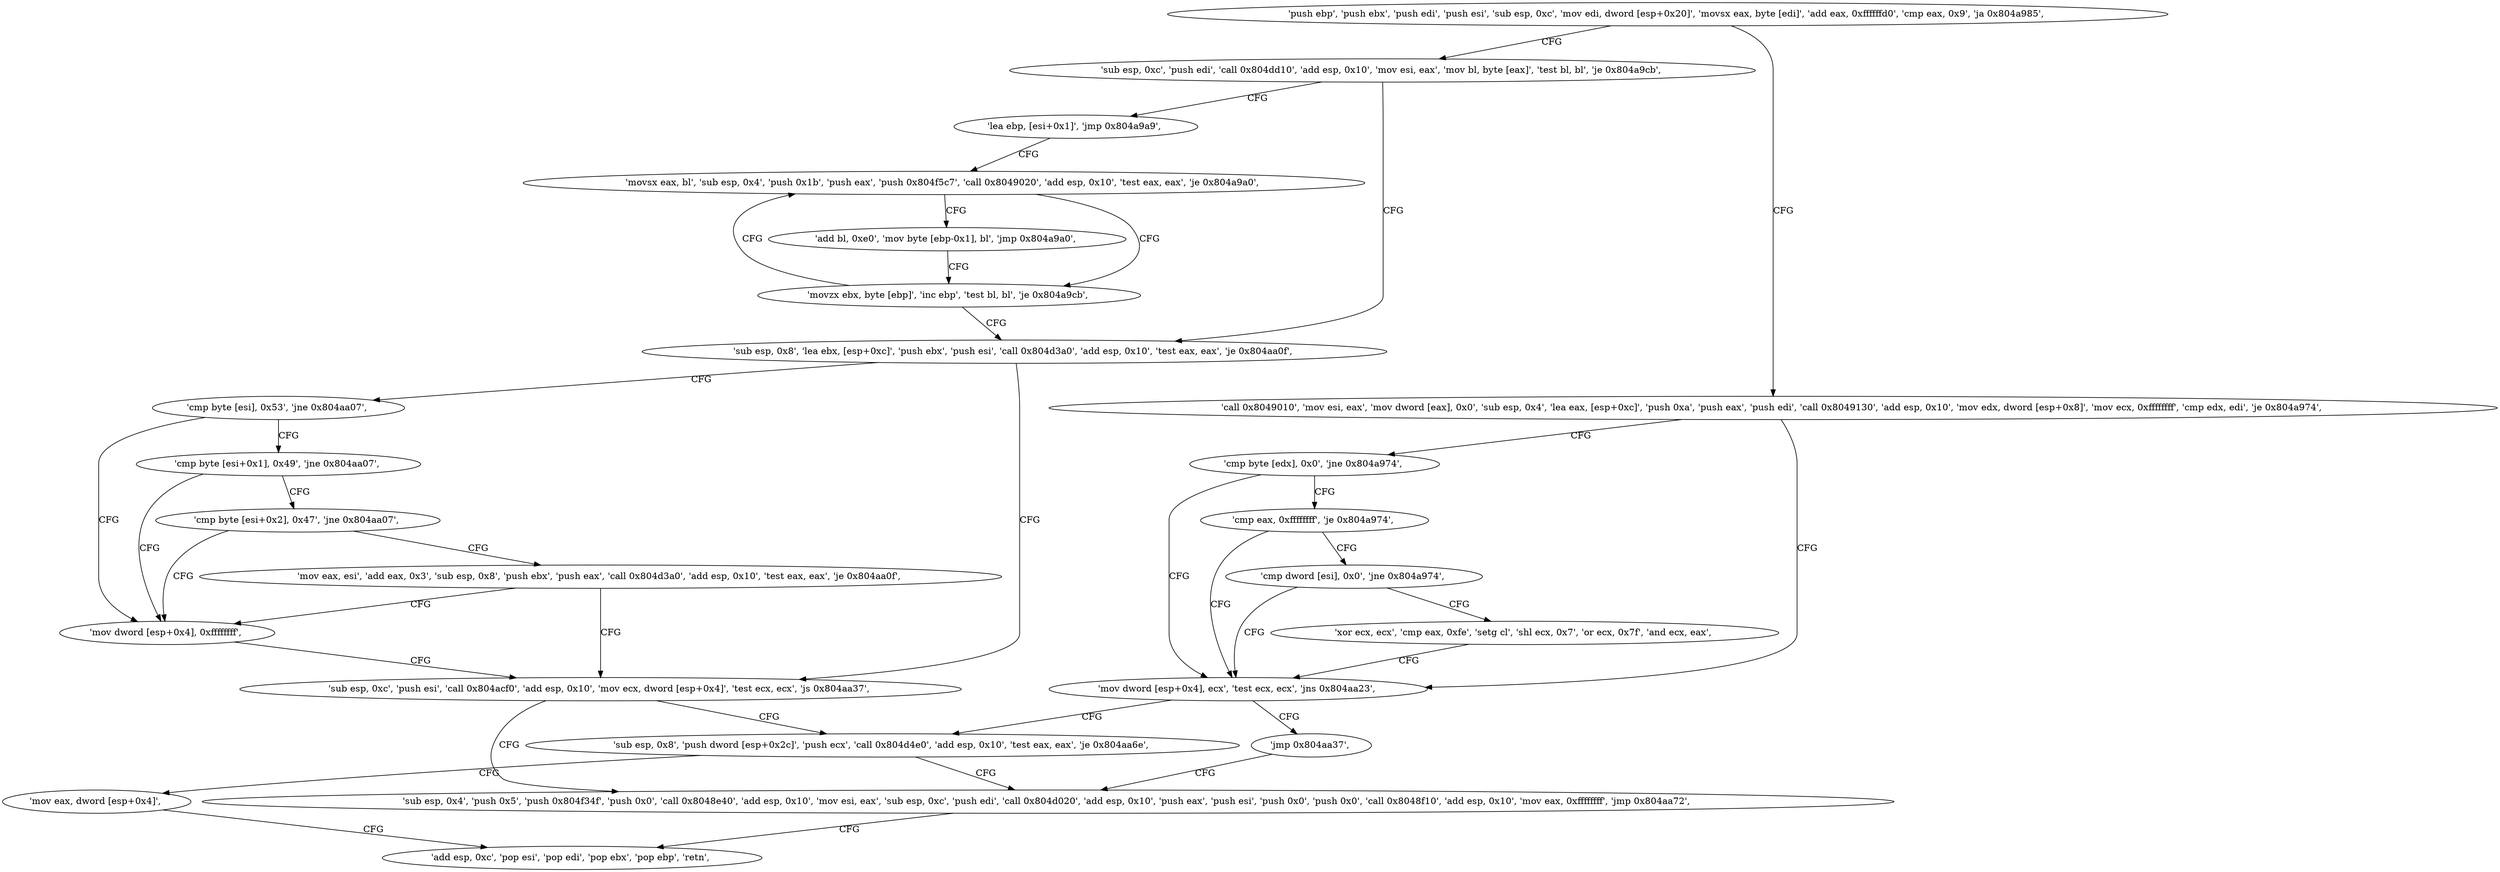 digraph "func" {
"134523152" [label = "'push ebp', 'push ebx', 'push edi', 'push esi', 'sub esp, 0xc', 'mov edi, dword [esp+0x20]', 'movsx eax, byte [edi]', 'add eax, 0xffffffd0', 'cmp eax, 0x9', 'ja 0x804a985', " ]
"134523269" [label = "'sub esp, 0xc', 'push edi', 'call 0x804dd10', 'add esp, 0x10', 'mov esi, eax', 'mov bl, byte [eax]', 'test bl, bl', 'je 0x804a9cb', " ]
"134523174" [label = "'call 0x8049010', 'mov esi, eax', 'mov dword [eax], 0x0', 'sub esp, 0x4', 'lea eax, [esp+0xc]', 'push 0xa', 'push eax', 'push edi', 'call 0x8049130', 'add esp, 0x10', 'mov edx, dword [esp+0x8]', 'mov ecx, 0xffffffff', 'cmp edx, edi', 'je 0x804a974', " ]
"134523339" [label = "'sub esp, 0x8', 'lea ebx, [esp+0xc]', 'push ebx', 'push esi', 'call 0x804d3a0', 'add esp, 0x10', 'test eax, eax', 'je 0x804aa0f', " ]
"134523289" [label = "'lea ebp, [esi+0x1]', 'jmp 0x804a9a9', " ]
"134523252" [label = "'mov dword [esp+0x4], ecx', 'test ecx, ecx', 'jns 0x804aa23', " ]
"134523219" [label = "'cmp byte [edx], 0x0', 'jne 0x804a974', " ]
"134523407" [label = "'sub esp, 0xc', 'push esi', 'call 0x804acf0', 'add esp, 0x10', 'mov ecx, dword [esp+0x4]', 'test ecx, ecx', 'js 0x804aa37', " ]
"134523360" [label = "'cmp byte [esi], 0x53', 'jne 0x804aa07', " ]
"134523305" [label = "'movsx eax, bl', 'sub esp, 0x4', 'push 0x1b', 'push eax', 'push 0x804f5c7', 'call 0x8049020', 'add esp, 0x10', 'test eax, eax', 'je 0x804a9a0', " ]
"134523427" [label = "'sub esp, 0x8', 'push dword [esp+0x2c]', 'push ecx', 'call 0x804d4e0', 'add esp, 0x10', 'test eax, eax', 'je 0x804aa6e', " ]
"134523264" [label = "'jmp 0x804aa37', " ]
"134523224" [label = "'cmp eax, 0xffffffff', 'je 0x804a974', " ]
"134523447" [label = "'sub esp, 0x4', 'push 0x5', 'push 0x804f34f', 'push 0x0', 'call 0x8048e40', 'add esp, 0x10', 'mov esi, eax', 'sub esp, 0xc', 'push edi', 'call 0x804d020', 'add esp, 0x10', 'push eax', 'push esi', 'push 0x0', 'push 0x0', 'call 0x8048f10', 'add esp, 0x10', 'mov eax, 0xffffffff', 'jmp 0x804aa72', " ]
"134523399" [label = "'mov dword [esp+0x4], 0xffffffff', " ]
"134523365" [label = "'cmp byte [esi+0x1], 0x49', 'jne 0x804aa07', " ]
"134523296" [label = "'movzx ebx, byte [ebp]', 'inc ebp', 'test bl, bl', 'je 0x804a9cb', " ]
"134523331" [label = "'add bl, 0xe0', 'mov byte [ebp-0x1], bl', 'jmp 0x804a9a0', " ]
"134523502" [label = "'mov eax, dword [esp+0x4]', " ]
"134523229" [label = "'cmp dword [esi], 0x0', 'jne 0x804a974', " ]
"134523506" [label = "'add esp, 0xc', 'pop esi', 'pop edi', 'pop ebx', 'pop ebp', 'retn', " ]
"134523371" [label = "'cmp byte [esi+0x2], 0x47', 'jne 0x804aa07', " ]
"134523234" [label = "'xor ecx, ecx', 'cmp eax, 0xfe', 'setg cl', 'shl ecx, 0x7', 'or ecx, 0x7f', 'and ecx, eax', " ]
"134523377" [label = "'mov eax, esi', 'add eax, 0x3', 'sub esp, 0x8', 'push ebx', 'push eax', 'call 0x804d3a0', 'add esp, 0x10', 'test eax, eax', 'je 0x804aa0f', " ]
"134523152" -> "134523269" [ label = "CFG" ]
"134523152" -> "134523174" [ label = "CFG" ]
"134523269" -> "134523339" [ label = "CFG" ]
"134523269" -> "134523289" [ label = "CFG" ]
"134523174" -> "134523252" [ label = "CFG" ]
"134523174" -> "134523219" [ label = "CFG" ]
"134523339" -> "134523407" [ label = "CFG" ]
"134523339" -> "134523360" [ label = "CFG" ]
"134523289" -> "134523305" [ label = "CFG" ]
"134523252" -> "134523427" [ label = "CFG" ]
"134523252" -> "134523264" [ label = "CFG" ]
"134523219" -> "134523252" [ label = "CFG" ]
"134523219" -> "134523224" [ label = "CFG" ]
"134523407" -> "134523447" [ label = "CFG" ]
"134523407" -> "134523427" [ label = "CFG" ]
"134523360" -> "134523399" [ label = "CFG" ]
"134523360" -> "134523365" [ label = "CFG" ]
"134523305" -> "134523296" [ label = "CFG" ]
"134523305" -> "134523331" [ label = "CFG" ]
"134523427" -> "134523502" [ label = "CFG" ]
"134523427" -> "134523447" [ label = "CFG" ]
"134523264" -> "134523447" [ label = "CFG" ]
"134523224" -> "134523252" [ label = "CFG" ]
"134523224" -> "134523229" [ label = "CFG" ]
"134523447" -> "134523506" [ label = "CFG" ]
"134523399" -> "134523407" [ label = "CFG" ]
"134523365" -> "134523399" [ label = "CFG" ]
"134523365" -> "134523371" [ label = "CFG" ]
"134523296" -> "134523339" [ label = "CFG" ]
"134523296" -> "134523305" [ label = "CFG" ]
"134523331" -> "134523296" [ label = "CFG" ]
"134523502" -> "134523506" [ label = "CFG" ]
"134523229" -> "134523252" [ label = "CFG" ]
"134523229" -> "134523234" [ label = "CFG" ]
"134523371" -> "134523399" [ label = "CFG" ]
"134523371" -> "134523377" [ label = "CFG" ]
"134523234" -> "134523252" [ label = "CFG" ]
"134523377" -> "134523407" [ label = "CFG" ]
"134523377" -> "134523399" [ label = "CFG" ]
}
